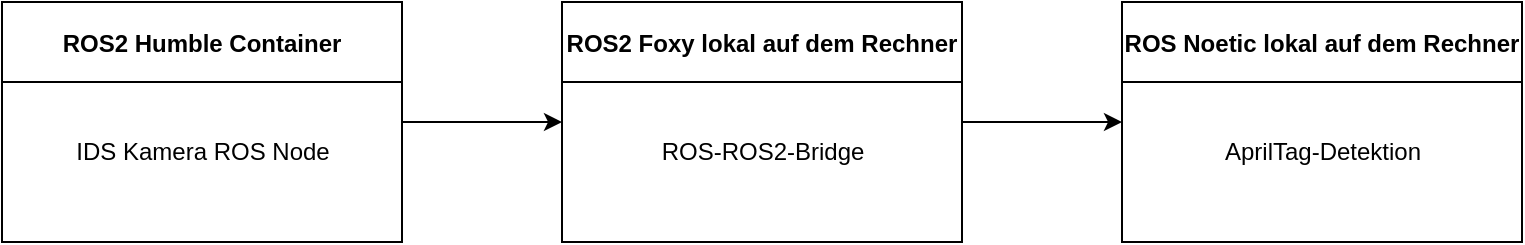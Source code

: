 <mxfile version="24.8.3">
  <diagram name="Page-1" id="zU0PNHGNBiE9gmbVjhxK">
    <mxGraphModel dx="2012" dy="795" grid="1" gridSize="10" guides="1" tooltips="1" connect="1" arrows="1" fold="1" page="1" pageScale="1" pageWidth="850" pageHeight="1100" math="0" shadow="0">
      <root>
        <mxCell id="0" />
        <mxCell id="1" parent="0" />
        <mxCell id="Csin29PV8eFVI046gh1U-6" value="" style="edgeStyle=orthogonalEdgeStyle;rounded=0;orthogonalLoop=1;jettySize=auto;html=1;" edge="1" parent="1" source="Csin29PV8eFVI046gh1U-2" target="Csin29PV8eFVI046gh1U-4">
          <mxGeometry relative="1" as="geometry" />
        </mxCell>
        <mxCell id="Csin29PV8eFVI046gh1U-2" value="ROS2 Humble Container" style="swimlane;startSize=40;" vertex="1" parent="1">
          <mxGeometry x="40" y="110" width="200" height="120" as="geometry" />
        </mxCell>
        <mxCell id="Csin29PV8eFVI046gh1U-3" value="IDS Kamera ROS Node" style="text;html=1;align=center;verticalAlign=middle;resizable=0;points=[];autosize=1;strokeColor=none;fillColor=none;" vertex="1" parent="Csin29PV8eFVI046gh1U-2">
          <mxGeometry x="25" y="60" width="150" height="30" as="geometry" />
        </mxCell>
        <mxCell id="Csin29PV8eFVI046gh1U-9" value="" style="edgeStyle=orthogonalEdgeStyle;rounded=0;orthogonalLoop=1;jettySize=auto;html=1;" edge="1" parent="1" source="Csin29PV8eFVI046gh1U-4" target="Csin29PV8eFVI046gh1U-7">
          <mxGeometry relative="1" as="geometry" />
        </mxCell>
        <mxCell id="Csin29PV8eFVI046gh1U-4" value="ROS2 Foxy lokal auf dem Rechner" style="swimlane;startSize=40;" vertex="1" parent="1">
          <mxGeometry x="320" y="110" width="200" height="120" as="geometry" />
        </mxCell>
        <mxCell id="Csin29PV8eFVI046gh1U-5" value="ROS-ROS2-Bridge" style="text;html=1;align=center;verticalAlign=middle;resizable=0;points=[];autosize=1;strokeColor=none;fillColor=none;" vertex="1" parent="Csin29PV8eFVI046gh1U-4">
          <mxGeometry x="40" y="60" width="120" height="30" as="geometry" />
        </mxCell>
        <mxCell id="Csin29PV8eFVI046gh1U-7" value="ROS Noetic lokal auf dem Rechner" style="swimlane;startSize=40;" vertex="1" parent="1">
          <mxGeometry x="600" y="110" width="200" height="120" as="geometry" />
        </mxCell>
        <mxCell id="Csin29PV8eFVI046gh1U-8" value="AprilTag-Detektion" style="text;html=1;align=center;verticalAlign=middle;resizable=0;points=[];autosize=1;strokeColor=none;fillColor=none;" vertex="1" parent="Csin29PV8eFVI046gh1U-7">
          <mxGeometry x="40" y="60" width="120" height="30" as="geometry" />
        </mxCell>
      </root>
    </mxGraphModel>
  </diagram>
</mxfile>
